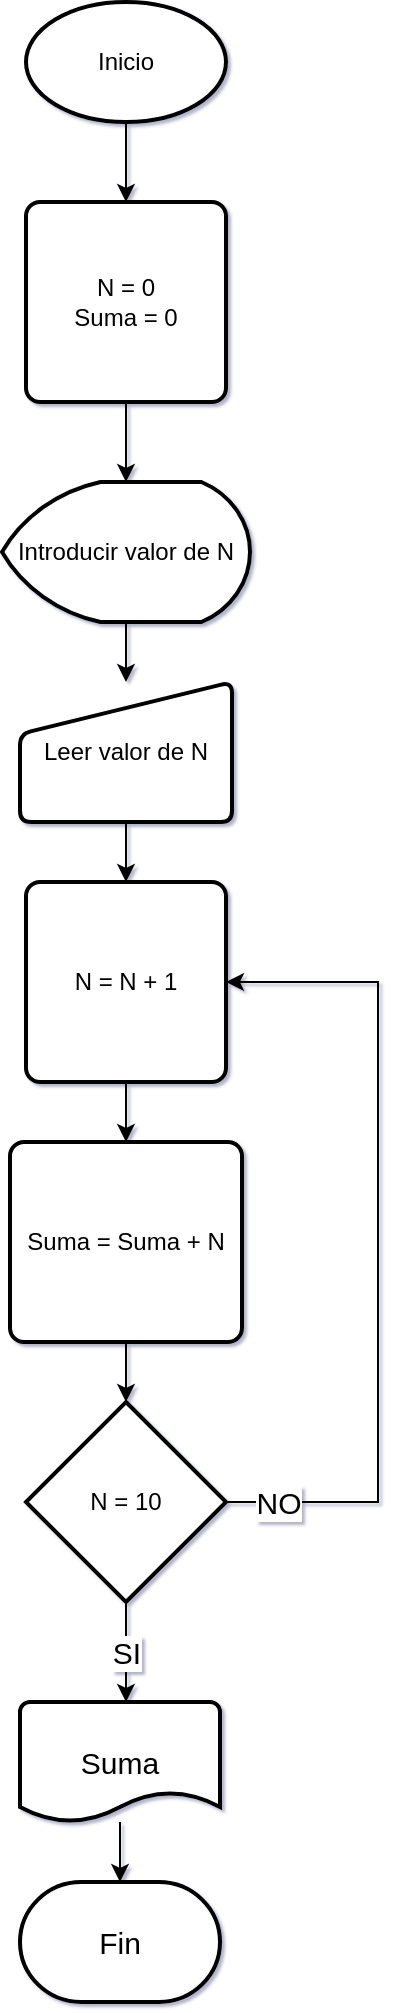 <mxfile version="20.4.1" type="device"><diagram id="2dv31-IFh3WKJdpCY3f7" name="Página-1"><mxGraphModel dx="868" dy="442" grid="1" gridSize="10" guides="1" tooltips="1" connect="1" arrows="1" fold="1" page="1" pageScale="1" pageWidth="827" pageHeight="1169" math="0" shadow="1"><root><mxCell id="0"/><mxCell id="1" parent="0"/><mxCell id="7Flwfut-icbHyJl-g8kS-3" value="" style="edgeStyle=orthogonalEdgeStyle;rounded=0;orthogonalLoop=1;jettySize=auto;html=1;" parent="1" source="7Flwfut-icbHyJl-g8kS-1" target="7Flwfut-icbHyJl-g8kS-2" edge="1"><mxGeometry relative="1" as="geometry"/></mxCell><mxCell id="7Flwfut-icbHyJl-g8kS-1" value="Inicio" style="strokeWidth=2;html=1;shape=mxgraph.flowchart.start_1;whiteSpace=wrap;" parent="1" vertex="1"><mxGeometry x="364" y="20" width="100" height="60" as="geometry"/></mxCell><mxCell id="7Flwfut-icbHyJl-g8kS-5" value="" style="edgeStyle=orthogonalEdgeStyle;rounded=0;orthogonalLoop=1;jettySize=auto;html=1;" parent="1" source="7Flwfut-icbHyJl-g8kS-2" target="7Flwfut-icbHyJl-g8kS-4" edge="1"><mxGeometry relative="1" as="geometry"/></mxCell><mxCell id="7Flwfut-icbHyJl-g8kS-2" value="N = 0&lt;br&gt;Suma = 0" style="rounded=1;whiteSpace=wrap;html=1;absoluteArcSize=1;arcSize=14;strokeWidth=2;" parent="1" vertex="1"><mxGeometry x="364" y="120" width="100" height="100" as="geometry"/></mxCell><mxCell id="lX1dEnv_MM3ExtVfD37g-2" value="" style="edgeStyle=orthogonalEdgeStyle;rounded=0;orthogonalLoop=1;jettySize=auto;html=1;" edge="1" parent="1" source="7Flwfut-icbHyJl-g8kS-4" target="lX1dEnv_MM3ExtVfD37g-1"><mxGeometry relative="1" as="geometry"/></mxCell><mxCell id="7Flwfut-icbHyJl-g8kS-4" value="Introducir valor de N" style="strokeWidth=2;html=1;shape=mxgraph.flowchart.display;whiteSpace=wrap;" parent="1" vertex="1"><mxGeometry x="352" y="260" width="124" height="70" as="geometry"/></mxCell><mxCell id="lX1dEnv_MM3ExtVfD37g-5" value="" style="edgeStyle=orthogonalEdgeStyle;rounded=0;orthogonalLoop=1;jettySize=auto;html=1;" edge="1" parent="1" source="7Flwfut-icbHyJl-g8kS-6" target="lX1dEnv_MM3ExtVfD37g-4"><mxGeometry relative="1" as="geometry"/></mxCell><mxCell id="7Flwfut-icbHyJl-g8kS-6" value="N = N + 1" style="rounded=1;whiteSpace=wrap;html=1;absoluteArcSize=1;arcSize=14;strokeWidth=2;" parent="1" vertex="1"><mxGeometry x="364" y="460" width="100" height="100" as="geometry"/></mxCell><mxCell id="lX1dEnv_MM3ExtVfD37g-3" value="" style="edgeStyle=orthogonalEdgeStyle;rounded=0;orthogonalLoop=1;jettySize=auto;html=1;" edge="1" parent="1" source="lX1dEnv_MM3ExtVfD37g-1" target="7Flwfut-icbHyJl-g8kS-6"><mxGeometry relative="1" as="geometry"/></mxCell><mxCell id="lX1dEnv_MM3ExtVfD37g-1" value="Leer valor de N" style="html=1;strokeWidth=2;shape=manualInput;whiteSpace=wrap;rounded=1;size=26;arcSize=11;" vertex="1" parent="1"><mxGeometry x="361" y="360" width="106" height="70" as="geometry"/></mxCell><mxCell id="lX1dEnv_MM3ExtVfD37g-7" value="" style="edgeStyle=orthogonalEdgeStyle;rounded=0;orthogonalLoop=1;jettySize=auto;html=1;" edge="1" parent="1" source="lX1dEnv_MM3ExtVfD37g-4" target="lX1dEnv_MM3ExtVfD37g-6"><mxGeometry relative="1" as="geometry"/></mxCell><mxCell id="lX1dEnv_MM3ExtVfD37g-4" value="Suma = Suma + N" style="rounded=1;whiteSpace=wrap;html=1;absoluteArcSize=1;arcSize=14;strokeWidth=2;" vertex="1" parent="1"><mxGeometry x="356" y="590" width="116" height="100" as="geometry"/></mxCell><mxCell id="lX1dEnv_MM3ExtVfD37g-8" style="edgeStyle=orthogonalEdgeStyle;rounded=0;orthogonalLoop=1;jettySize=auto;html=1;exitX=1;exitY=0.5;exitDx=0;exitDy=0;exitPerimeter=0;entryX=1;entryY=0.5;entryDx=0;entryDy=0;" edge="1" parent="1" source="lX1dEnv_MM3ExtVfD37g-6" target="7Flwfut-icbHyJl-g8kS-6"><mxGeometry relative="1" as="geometry"><Array as="points"><mxPoint x="540" y="770"/><mxPoint x="540" y="510"/></Array></mxGeometry></mxCell><mxCell id="lX1dEnv_MM3ExtVfD37g-9" value="&lt;font style=&quot;font-size: 15px;&quot;&gt;NO&lt;/font&gt;" style="edgeLabel;html=1;align=center;verticalAlign=middle;resizable=0;points=[];" vertex="1" connectable="0" parent="lX1dEnv_MM3ExtVfD37g-8"><mxGeometry x="-0.874" relative="1" as="geometry"><mxPoint as="offset"/></mxGeometry></mxCell><mxCell id="lX1dEnv_MM3ExtVfD37g-11" value="SI" style="edgeStyle=orthogonalEdgeStyle;rounded=0;orthogonalLoop=1;jettySize=auto;html=1;fontSize=15;" edge="1" parent="1" source="lX1dEnv_MM3ExtVfD37g-6" target="lX1dEnv_MM3ExtVfD37g-10"><mxGeometry relative="1" as="geometry"><Array as="points"><mxPoint x="414" y="830"/><mxPoint x="414" y="830"/></Array></mxGeometry></mxCell><mxCell id="lX1dEnv_MM3ExtVfD37g-6" value="N = 10" style="strokeWidth=2;html=1;shape=mxgraph.flowchart.decision;whiteSpace=wrap;" vertex="1" parent="1"><mxGeometry x="364" y="720" width="100" height="100" as="geometry"/></mxCell><mxCell id="lX1dEnv_MM3ExtVfD37g-13" value="" style="edgeStyle=orthogonalEdgeStyle;rounded=0;orthogonalLoop=1;jettySize=auto;html=1;fontSize=15;" edge="1" parent="1" source="lX1dEnv_MM3ExtVfD37g-10" target="lX1dEnv_MM3ExtVfD37g-12"><mxGeometry relative="1" as="geometry"/></mxCell><mxCell id="lX1dEnv_MM3ExtVfD37g-10" value="&lt;font style=&quot;font-size: 15px;&quot;&gt;Suma&lt;/font&gt;" style="strokeWidth=2;html=1;shape=mxgraph.flowchart.document2;whiteSpace=wrap;size=0.25;fontSize=15;" vertex="1" parent="1"><mxGeometry x="361" y="870" width="100" height="60" as="geometry"/></mxCell><mxCell id="lX1dEnv_MM3ExtVfD37g-12" value="Fin" style="strokeWidth=2;html=1;shape=mxgraph.flowchart.terminator;whiteSpace=wrap;fontSize=15;" vertex="1" parent="1"><mxGeometry x="361" y="960" width="100" height="60" as="geometry"/></mxCell></root></mxGraphModel></diagram></mxfile>